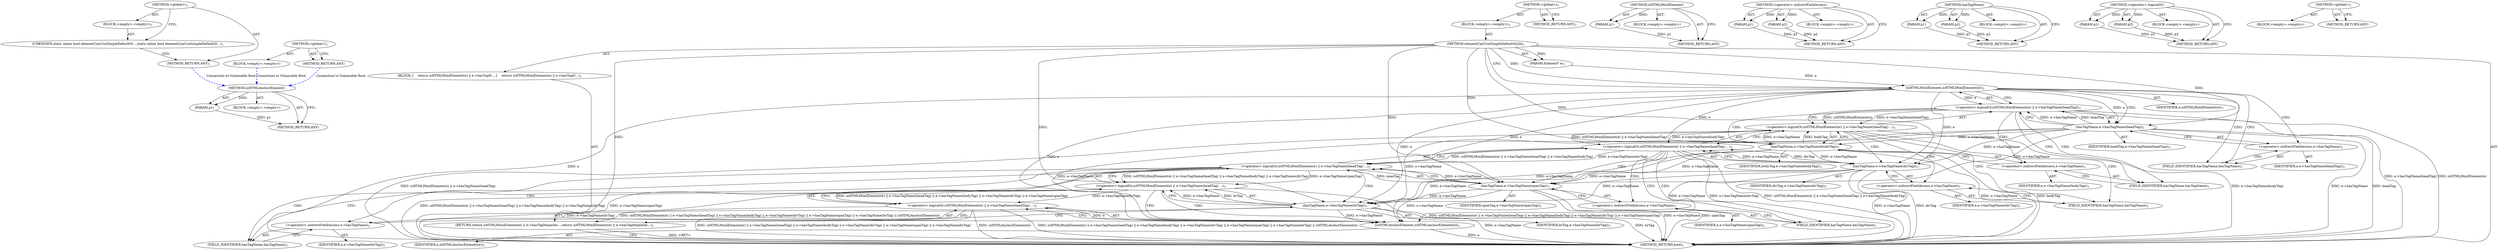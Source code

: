 digraph "&lt;global&gt;" {
vulnerable_85 [label=<(METHOD,isHTMLAnchorElement)>];
vulnerable_86 [label=<(PARAM,p1)>];
vulnerable_87 [label=<(BLOCK,&lt;empty&gt;,&lt;empty&gt;)>];
vulnerable_88 [label=<(METHOD_RETURN,ANY)>];
vulnerable_6 [label=<(METHOD,&lt;global&gt;)<SUB>1</SUB>>];
vulnerable_7 [label=<(BLOCK,&lt;empty&gt;,&lt;empty&gt;)<SUB>1</SUB>>];
vulnerable_8 [label=<(METHOD,elementCanUseSimpleDefaultStyle)<SUB>1</SUB>>];
vulnerable_9 [label=<(PARAM,Element* e)<SUB>1</SUB>>];
vulnerable_10 [label=<(BLOCK,{
    return isHTMLHtmlElement(e) || e-&gt;hasTagN...,{
    return isHTMLHtmlElement(e) || e-&gt;hasTagN...)<SUB>2</SUB>>];
vulnerable_11 [label=<(RETURN,return isHTMLHtmlElement(e) || e-&gt;hasTagName(he...,return isHTMLHtmlElement(e) || e-&gt;hasTagName(he...)<SUB>3</SUB>>];
vulnerable_12 [label=<(&lt;operator&gt;.logicalOr,isHTMLHtmlElement(e) || e-&gt;hasTagName(headTag) ...)<SUB>3</SUB>>];
vulnerable_13 [label=<(&lt;operator&gt;.logicalOr,isHTMLHtmlElement(e) || e-&gt;hasTagName(headTag) ...)<SUB>3</SUB>>];
vulnerable_14 [label=<(&lt;operator&gt;.logicalOr,isHTMLHtmlElement(e) || e-&gt;hasTagName(headTag) ...)<SUB>3</SUB>>];
vulnerable_15 [label=<(&lt;operator&gt;.logicalOr,isHTMLHtmlElement(e) || e-&gt;hasTagName(headTag) ...)<SUB>3</SUB>>];
vulnerable_16 [label=<(&lt;operator&gt;.logicalOr,isHTMLHtmlElement(e) || e-&gt;hasTagName(headTag) ...)<SUB>3</SUB>>];
vulnerable_17 [label=<(&lt;operator&gt;.logicalOr,isHTMLHtmlElement(e) || e-&gt;hasTagName(headTag))<SUB>3</SUB>>];
vulnerable_18 [label=<(isHTMLHtmlElement,isHTMLHtmlElement(e))<SUB>3</SUB>>];
vulnerable_19 [label=<(IDENTIFIER,e,isHTMLHtmlElement(e))<SUB>3</SUB>>];
vulnerable_20 [label=<(hasTagName,e-&gt;hasTagName(headTag))<SUB>3</SUB>>];
vulnerable_21 [label=<(&lt;operator&gt;.indirectFieldAccess,e-&gt;hasTagName)<SUB>3</SUB>>];
vulnerable_22 [label=<(IDENTIFIER,e,e-&gt;hasTagName(headTag))<SUB>3</SUB>>];
vulnerable_23 [label=<(FIELD_IDENTIFIER,hasTagName,hasTagName)<SUB>3</SUB>>];
vulnerable_24 [label=<(IDENTIFIER,headTag,e-&gt;hasTagName(headTag))<SUB>3</SUB>>];
vulnerable_25 [label=<(hasTagName,e-&gt;hasTagName(bodyTag))<SUB>3</SUB>>];
vulnerable_26 [label=<(&lt;operator&gt;.indirectFieldAccess,e-&gt;hasTagName)<SUB>3</SUB>>];
vulnerable_27 [label=<(IDENTIFIER,e,e-&gt;hasTagName(bodyTag))<SUB>3</SUB>>];
vulnerable_28 [label=<(FIELD_IDENTIFIER,hasTagName,hasTagName)<SUB>3</SUB>>];
vulnerable_29 [label=<(IDENTIFIER,bodyTag,e-&gt;hasTagName(bodyTag))<SUB>3</SUB>>];
vulnerable_30 [label=<(hasTagName,e-&gt;hasTagName(divTag))<SUB>3</SUB>>];
vulnerable_31 [label=<(&lt;operator&gt;.indirectFieldAccess,e-&gt;hasTagName)<SUB>3</SUB>>];
vulnerable_32 [label=<(IDENTIFIER,e,e-&gt;hasTagName(divTag))<SUB>3</SUB>>];
vulnerable_33 [label=<(FIELD_IDENTIFIER,hasTagName,hasTagName)<SUB>3</SUB>>];
vulnerable_34 [label=<(IDENTIFIER,divTag,e-&gt;hasTagName(divTag))<SUB>3</SUB>>];
vulnerable_35 [label=<(hasTagName,e-&gt;hasTagName(spanTag))<SUB>3</SUB>>];
vulnerable_36 [label=<(&lt;operator&gt;.indirectFieldAccess,e-&gt;hasTagName)<SUB>3</SUB>>];
vulnerable_37 [label=<(IDENTIFIER,e,e-&gt;hasTagName(spanTag))<SUB>3</SUB>>];
vulnerable_38 [label=<(FIELD_IDENTIFIER,hasTagName,hasTagName)<SUB>3</SUB>>];
vulnerable_39 [label=<(IDENTIFIER,spanTag,e-&gt;hasTagName(spanTag))<SUB>3</SUB>>];
vulnerable_40 [label=<(hasTagName,e-&gt;hasTagName(brTag))<SUB>3</SUB>>];
vulnerable_41 [label=<(&lt;operator&gt;.indirectFieldAccess,e-&gt;hasTagName)<SUB>3</SUB>>];
vulnerable_42 [label=<(IDENTIFIER,e,e-&gt;hasTagName(brTag))<SUB>3</SUB>>];
vulnerable_43 [label=<(FIELD_IDENTIFIER,hasTagName,hasTagName)<SUB>3</SUB>>];
vulnerable_44 [label=<(IDENTIFIER,brTag,e-&gt;hasTagName(brTag))<SUB>3</SUB>>];
vulnerable_45 [label=<(isHTMLAnchorElement,isHTMLAnchorElement(e))<SUB>3</SUB>>];
vulnerable_46 [label=<(IDENTIFIER,e,isHTMLAnchorElement(e))<SUB>3</SUB>>];
vulnerable_47 [label=<(METHOD_RETURN,bool)<SUB>1</SUB>>];
vulnerable_49 [label=<(METHOD_RETURN,ANY)<SUB>1</SUB>>];
vulnerable_71 [label=<(METHOD,isHTMLHtmlElement)>];
vulnerable_72 [label=<(PARAM,p1)>];
vulnerable_73 [label=<(BLOCK,&lt;empty&gt;,&lt;empty&gt;)>];
vulnerable_74 [label=<(METHOD_RETURN,ANY)>];
vulnerable_80 [label=<(METHOD,&lt;operator&gt;.indirectFieldAccess)>];
vulnerable_81 [label=<(PARAM,p1)>];
vulnerable_82 [label=<(PARAM,p2)>];
vulnerable_83 [label=<(BLOCK,&lt;empty&gt;,&lt;empty&gt;)>];
vulnerable_84 [label=<(METHOD_RETURN,ANY)>];
vulnerable_75 [label=<(METHOD,hasTagName)>];
vulnerable_76 [label=<(PARAM,p1)>];
vulnerable_77 [label=<(PARAM,p2)>];
vulnerable_78 [label=<(BLOCK,&lt;empty&gt;,&lt;empty&gt;)>];
vulnerable_79 [label=<(METHOD_RETURN,ANY)>];
vulnerable_66 [label=<(METHOD,&lt;operator&gt;.logicalOr)>];
vulnerable_67 [label=<(PARAM,p1)>];
vulnerable_68 [label=<(PARAM,p2)>];
vulnerable_69 [label=<(BLOCK,&lt;empty&gt;,&lt;empty&gt;)>];
vulnerable_70 [label=<(METHOD_RETURN,ANY)>];
vulnerable_60 [label=<(METHOD,&lt;global&gt;)<SUB>1</SUB>>];
vulnerable_61 [label=<(BLOCK,&lt;empty&gt;,&lt;empty&gt;)>];
vulnerable_62 [label=<(METHOD_RETURN,ANY)>];
fixed_6 [label=<(METHOD,&lt;global&gt;)<SUB>1</SUB>>];
fixed_7 [label=<(BLOCK,&lt;empty&gt;,&lt;empty&gt;)<SUB>1</SUB>>];
fixed_8 [label=<(UNKNOWN,static inline bool elementCanUseSimpleDefaultSt...,static inline bool elementCanUseSimpleDefaultSt...)<SUB>1</SUB>>];
fixed_9 [label=<(METHOD_RETURN,ANY)<SUB>1</SUB>>];
fixed_14 [label=<(METHOD,&lt;global&gt;)<SUB>1</SUB>>];
fixed_15 [label=<(BLOCK,&lt;empty&gt;,&lt;empty&gt;)>];
fixed_16 [label=<(METHOD_RETURN,ANY)>];
vulnerable_85 -> vulnerable_86  [key=0, label="AST: "];
vulnerable_85 -> vulnerable_86  [key=1, label="DDG: "];
vulnerable_85 -> vulnerable_87  [key=0, label="AST: "];
vulnerable_85 -> vulnerable_88  [key=0, label="AST: "];
vulnerable_85 -> vulnerable_88  [key=1, label="CFG: "];
vulnerable_86 -> vulnerable_88  [key=0, label="DDG: p1"];
vulnerable_6 -> vulnerable_7  [key=0, label="AST: "];
vulnerable_6 -> vulnerable_49  [key=0, label="AST: "];
vulnerable_6 -> vulnerable_49  [key=1, label="CFG: "];
vulnerable_7 -> vulnerable_8  [key=0, label="AST: "];
vulnerable_8 -> vulnerable_9  [key=0, label="AST: "];
vulnerable_8 -> vulnerable_9  [key=1, label="DDG: "];
vulnerable_8 -> vulnerable_10  [key=0, label="AST: "];
vulnerable_8 -> vulnerable_47  [key=0, label="AST: "];
vulnerable_8 -> vulnerable_18  [key=0, label="CFG: "];
vulnerable_8 -> vulnerable_18  [key=1, label="DDG: "];
vulnerable_8 -> vulnerable_45  [key=0, label="DDG: "];
vulnerable_8 -> vulnerable_40  [key=0, label="DDG: "];
vulnerable_8 -> vulnerable_35  [key=0, label="DDG: "];
vulnerable_8 -> vulnerable_30  [key=0, label="DDG: "];
vulnerable_8 -> vulnerable_25  [key=0, label="DDG: "];
vulnerable_8 -> vulnerable_20  [key=0, label="DDG: "];
vulnerable_9 -> vulnerable_18  [key=0, label="DDG: e"];
vulnerable_10 -> vulnerable_11  [key=0, label="AST: "];
vulnerable_11 -> vulnerable_12  [key=0, label="AST: "];
vulnerable_11 -> vulnerable_47  [key=0, label="CFG: "];
vulnerable_11 -> vulnerable_47  [key=1, label="DDG: &lt;RET&gt;"];
vulnerable_12 -> vulnerable_13  [key=0, label="AST: "];
vulnerable_12 -> vulnerable_45  [key=0, label="AST: "];
vulnerable_12 -> vulnerable_11  [key=0, label="CFG: "];
vulnerable_12 -> vulnerable_11  [key=1, label="DDG: isHTMLHtmlElement(e) || e-&gt;hasTagName(headTag) || e-&gt;hasTagName(bodyTag) || e-&gt;hasTagName(divTag) || e-&gt;hasTagName(spanTag) || e-&gt;hasTagName(brTag) || isHTMLAnchorElement(e)"];
vulnerable_12 -> vulnerable_47  [key=0, label="DDG: isHTMLHtmlElement(e) || e-&gt;hasTagName(headTag) || e-&gt;hasTagName(bodyTag) || e-&gt;hasTagName(divTag) || e-&gt;hasTagName(spanTag) || e-&gt;hasTagName(brTag)"];
vulnerable_12 -> vulnerable_47  [key=1, label="DDG: isHTMLAnchorElement(e)"];
vulnerable_12 -> vulnerable_47  [key=2, label="DDG: isHTMLHtmlElement(e) || e-&gt;hasTagName(headTag) || e-&gt;hasTagName(bodyTag) || e-&gt;hasTagName(divTag) || e-&gt;hasTagName(spanTag) || e-&gt;hasTagName(brTag) || isHTMLAnchorElement(e)"];
vulnerable_13 -> vulnerable_14  [key=0, label="AST: "];
vulnerable_13 -> vulnerable_40  [key=0, label="AST: "];
vulnerable_13 -> vulnerable_12  [key=0, label="CFG: "];
vulnerable_13 -> vulnerable_12  [key=1, label="DDG: isHTMLHtmlElement(e) || e-&gt;hasTagName(headTag) || e-&gt;hasTagName(bodyTag) || e-&gt;hasTagName(divTag) || e-&gt;hasTagName(spanTag)"];
vulnerable_13 -> vulnerable_12  [key=2, label="DDG: e-&gt;hasTagName(brTag)"];
vulnerable_13 -> vulnerable_45  [key=0, label="CFG: "];
vulnerable_13 -> vulnerable_45  [key=1, label="CDG: "];
vulnerable_13 -> vulnerable_47  [key=0, label="DDG: isHTMLHtmlElement(e) || e-&gt;hasTagName(headTag) || e-&gt;hasTagName(bodyTag) || e-&gt;hasTagName(divTag) || e-&gt;hasTagName(spanTag)"];
vulnerable_13 -> vulnerable_47  [key=1, label="DDG: e-&gt;hasTagName(brTag)"];
vulnerable_14 -> vulnerable_15  [key=0, label="AST: "];
vulnerable_14 -> vulnerable_35  [key=0, label="AST: "];
vulnerable_14 -> vulnerable_13  [key=0, label="CFG: "];
vulnerable_14 -> vulnerable_13  [key=1, label="DDG: isHTMLHtmlElement(e) || e-&gt;hasTagName(headTag) || e-&gt;hasTagName(bodyTag) || e-&gt;hasTagName(divTag)"];
vulnerable_14 -> vulnerable_13  [key=2, label="DDG: e-&gt;hasTagName(spanTag)"];
vulnerable_14 -> vulnerable_43  [key=0, label="CFG: "];
vulnerable_14 -> vulnerable_43  [key=1, label="CDG: "];
vulnerable_14 -> vulnerable_47  [key=0, label="DDG: isHTMLHtmlElement(e) || e-&gt;hasTagName(headTag) || e-&gt;hasTagName(bodyTag) || e-&gt;hasTagName(divTag)"];
vulnerable_14 -> vulnerable_47  [key=1, label="DDG: e-&gt;hasTagName(spanTag)"];
vulnerable_14 -> vulnerable_41  [key=0, label="CDG: "];
vulnerable_14 -> vulnerable_40  [key=0, label="CDG: "];
vulnerable_15 -> vulnerable_16  [key=0, label="AST: "];
vulnerable_15 -> vulnerable_30  [key=0, label="AST: "];
vulnerable_15 -> vulnerable_14  [key=0, label="CFG: "];
vulnerable_15 -> vulnerable_14  [key=1, label="DDG: isHTMLHtmlElement(e) || e-&gt;hasTagName(headTag) || e-&gt;hasTagName(bodyTag)"];
vulnerable_15 -> vulnerable_14  [key=2, label="DDG: e-&gt;hasTagName(divTag)"];
vulnerable_15 -> vulnerable_38  [key=0, label="CFG: "];
vulnerable_15 -> vulnerable_38  [key=1, label="CDG: "];
vulnerable_15 -> vulnerable_47  [key=0, label="DDG: isHTMLHtmlElement(e) || e-&gt;hasTagName(headTag) || e-&gt;hasTagName(bodyTag)"];
vulnerable_15 -> vulnerable_47  [key=1, label="DDG: e-&gt;hasTagName(divTag)"];
vulnerable_15 -> vulnerable_36  [key=0, label="CDG: "];
vulnerable_15 -> vulnerable_35  [key=0, label="CDG: "];
vulnerable_16 -> vulnerable_17  [key=0, label="AST: "];
vulnerable_16 -> vulnerable_25  [key=0, label="AST: "];
vulnerable_16 -> vulnerable_15  [key=0, label="CFG: "];
vulnerable_16 -> vulnerable_15  [key=1, label="DDG: isHTMLHtmlElement(e) || e-&gt;hasTagName(headTag)"];
vulnerable_16 -> vulnerable_15  [key=2, label="DDG: e-&gt;hasTagName(bodyTag)"];
vulnerable_16 -> vulnerable_33  [key=0, label="CFG: "];
vulnerable_16 -> vulnerable_33  [key=1, label="CDG: "];
vulnerable_16 -> vulnerable_47  [key=0, label="DDG: isHTMLHtmlElement(e) || e-&gt;hasTagName(headTag)"];
vulnerable_16 -> vulnerable_47  [key=1, label="DDG: e-&gt;hasTagName(bodyTag)"];
vulnerable_16 -> vulnerable_30  [key=0, label="CDG: "];
vulnerable_16 -> vulnerable_31  [key=0, label="CDG: "];
vulnerable_17 -> vulnerable_18  [key=0, label="AST: "];
vulnerable_17 -> vulnerable_20  [key=0, label="AST: "];
vulnerable_17 -> vulnerable_16  [key=0, label="CFG: "];
vulnerable_17 -> vulnerable_16  [key=1, label="DDG: isHTMLHtmlElement(e)"];
vulnerable_17 -> vulnerable_16  [key=2, label="DDG: e-&gt;hasTagName(headTag)"];
vulnerable_17 -> vulnerable_28  [key=0, label="CFG: "];
vulnerable_17 -> vulnerable_28  [key=1, label="CDG: "];
vulnerable_17 -> vulnerable_47  [key=0, label="DDG: isHTMLHtmlElement(e)"];
vulnerable_17 -> vulnerable_47  [key=1, label="DDG: e-&gt;hasTagName(headTag)"];
vulnerable_17 -> vulnerable_26  [key=0, label="CDG: "];
vulnerable_17 -> vulnerable_25  [key=0, label="CDG: "];
vulnerable_18 -> vulnerable_19  [key=0, label="AST: "];
vulnerable_18 -> vulnerable_17  [key=0, label="CFG: "];
vulnerable_18 -> vulnerable_17  [key=1, label="DDG: e"];
vulnerable_18 -> vulnerable_23  [key=0, label="CFG: "];
vulnerable_18 -> vulnerable_23  [key=1, label="CDG: "];
vulnerable_18 -> vulnerable_47  [key=0, label="DDG: e"];
vulnerable_18 -> vulnerable_45  [key=0, label="DDG: e"];
vulnerable_18 -> vulnerable_40  [key=0, label="DDG: e"];
vulnerable_18 -> vulnerable_35  [key=0, label="DDG: e"];
vulnerable_18 -> vulnerable_30  [key=0, label="DDG: e"];
vulnerable_18 -> vulnerable_25  [key=0, label="DDG: e"];
vulnerable_18 -> vulnerable_20  [key=0, label="DDG: e"];
vulnerable_18 -> vulnerable_20  [key=1, label="CDG: "];
vulnerable_18 -> vulnerable_21  [key=0, label="CDG: "];
vulnerable_20 -> vulnerable_21  [key=0, label="AST: "];
vulnerable_20 -> vulnerable_24  [key=0, label="AST: "];
vulnerable_20 -> vulnerable_17  [key=0, label="CFG: "];
vulnerable_20 -> vulnerable_17  [key=1, label="DDG: e-&gt;hasTagName"];
vulnerable_20 -> vulnerable_17  [key=2, label="DDG: headTag"];
vulnerable_20 -> vulnerable_47  [key=0, label="DDG: e-&gt;hasTagName"];
vulnerable_20 -> vulnerable_47  [key=1, label="DDG: headTag"];
vulnerable_20 -> vulnerable_45  [key=0, label="DDG: e-&gt;hasTagName"];
vulnerable_20 -> vulnerable_40  [key=0, label="DDG: e-&gt;hasTagName"];
vulnerable_20 -> vulnerable_35  [key=0, label="DDG: e-&gt;hasTagName"];
vulnerable_20 -> vulnerable_30  [key=0, label="DDG: e-&gt;hasTagName"];
vulnerable_20 -> vulnerable_25  [key=0, label="DDG: e-&gt;hasTagName"];
vulnerable_21 -> vulnerable_22  [key=0, label="AST: "];
vulnerable_21 -> vulnerable_23  [key=0, label="AST: "];
vulnerable_21 -> vulnerable_20  [key=0, label="CFG: "];
vulnerable_23 -> vulnerable_21  [key=0, label="CFG: "];
vulnerable_25 -> vulnerable_26  [key=0, label="AST: "];
vulnerable_25 -> vulnerable_29  [key=0, label="AST: "];
vulnerable_25 -> vulnerable_16  [key=0, label="CFG: "];
vulnerable_25 -> vulnerable_16  [key=1, label="DDG: e-&gt;hasTagName"];
vulnerable_25 -> vulnerable_16  [key=2, label="DDG: bodyTag"];
vulnerable_25 -> vulnerable_47  [key=0, label="DDG: e-&gt;hasTagName"];
vulnerable_25 -> vulnerable_47  [key=1, label="DDG: bodyTag"];
vulnerable_25 -> vulnerable_45  [key=0, label="DDG: e-&gt;hasTagName"];
vulnerable_25 -> vulnerable_40  [key=0, label="DDG: e-&gt;hasTagName"];
vulnerable_25 -> vulnerable_35  [key=0, label="DDG: e-&gt;hasTagName"];
vulnerable_25 -> vulnerable_30  [key=0, label="DDG: e-&gt;hasTagName"];
vulnerable_26 -> vulnerable_27  [key=0, label="AST: "];
vulnerable_26 -> vulnerable_28  [key=0, label="AST: "];
vulnerable_26 -> vulnerable_25  [key=0, label="CFG: "];
vulnerable_28 -> vulnerable_26  [key=0, label="CFG: "];
vulnerable_30 -> vulnerable_31  [key=0, label="AST: "];
vulnerable_30 -> vulnerable_34  [key=0, label="AST: "];
vulnerable_30 -> vulnerable_15  [key=0, label="CFG: "];
vulnerable_30 -> vulnerable_15  [key=1, label="DDG: e-&gt;hasTagName"];
vulnerable_30 -> vulnerable_15  [key=2, label="DDG: divTag"];
vulnerable_30 -> vulnerable_47  [key=0, label="DDG: e-&gt;hasTagName"];
vulnerable_30 -> vulnerable_47  [key=1, label="DDG: divTag"];
vulnerable_30 -> vulnerable_45  [key=0, label="DDG: e-&gt;hasTagName"];
vulnerable_30 -> vulnerable_40  [key=0, label="DDG: e-&gt;hasTagName"];
vulnerable_30 -> vulnerable_35  [key=0, label="DDG: e-&gt;hasTagName"];
vulnerable_31 -> vulnerable_32  [key=0, label="AST: "];
vulnerable_31 -> vulnerable_33  [key=0, label="AST: "];
vulnerable_31 -> vulnerable_30  [key=0, label="CFG: "];
vulnerable_33 -> vulnerable_31  [key=0, label="CFG: "];
vulnerable_35 -> vulnerable_36  [key=0, label="AST: "];
vulnerable_35 -> vulnerable_39  [key=0, label="AST: "];
vulnerable_35 -> vulnerable_14  [key=0, label="CFG: "];
vulnerable_35 -> vulnerable_14  [key=1, label="DDG: e-&gt;hasTagName"];
vulnerable_35 -> vulnerable_14  [key=2, label="DDG: spanTag"];
vulnerable_35 -> vulnerable_47  [key=0, label="DDG: e-&gt;hasTagName"];
vulnerable_35 -> vulnerable_47  [key=1, label="DDG: spanTag"];
vulnerable_35 -> vulnerable_45  [key=0, label="DDG: e-&gt;hasTagName"];
vulnerable_35 -> vulnerable_40  [key=0, label="DDG: e-&gt;hasTagName"];
vulnerable_36 -> vulnerable_37  [key=0, label="AST: "];
vulnerable_36 -> vulnerable_38  [key=0, label="AST: "];
vulnerable_36 -> vulnerable_35  [key=0, label="CFG: "];
vulnerable_38 -> vulnerable_36  [key=0, label="CFG: "];
vulnerable_40 -> vulnerable_41  [key=0, label="AST: "];
vulnerable_40 -> vulnerable_44  [key=0, label="AST: "];
vulnerable_40 -> vulnerable_13  [key=0, label="CFG: "];
vulnerable_40 -> vulnerable_13  [key=1, label="DDG: e-&gt;hasTagName"];
vulnerable_40 -> vulnerable_13  [key=2, label="DDG: brTag"];
vulnerable_40 -> vulnerable_47  [key=0, label="DDG: e-&gt;hasTagName"];
vulnerable_40 -> vulnerable_47  [key=1, label="DDG: brTag"];
vulnerable_40 -> vulnerable_45  [key=0, label="DDG: e-&gt;hasTagName"];
vulnerable_41 -> vulnerable_42  [key=0, label="AST: "];
vulnerable_41 -> vulnerable_43  [key=0, label="AST: "];
vulnerable_41 -> vulnerable_40  [key=0, label="CFG: "];
vulnerable_43 -> vulnerable_41  [key=0, label="CFG: "];
vulnerable_45 -> vulnerable_46  [key=0, label="AST: "];
vulnerable_45 -> vulnerable_12  [key=0, label="CFG: "];
vulnerable_45 -> vulnerable_12  [key=1, label="DDG: e"];
vulnerable_45 -> vulnerable_47  [key=0, label="DDG: e"];
vulnerable_71 -> vulnerable_72  [key=0, label="AST: "];
vulnerable_71 -> vulnerable_72  [key=1, label="DDG: "];
vulnerable_71 -> vulnerable_73  [key=0, label="AST: "];
vulnerable_71 -> vulnerable_74  [key=0, label="AST: "];
vulnerable_71 -> vulnerable_74  [key=1, label="CFG: "];
vulnerable_72 -> vulnerable_74  [key=0, label="DDG: p1"];
vulnerable_80 -> vulnerable_81  [key=0, label="AST: "];
vulnerable_80 -> vulnerable_81  [key=1, label="DDG: "];
vulnerable_80 -> vulnerable_83  [key=0, label="AST: "];
vulnerable_80 -> vulnerable_82  [key=0, label="AST: "];
vulnerable_80 -> vulnerable_82  [key=1, label="DDG: "];
vulnerable_80 -> vulnerable_84  [key=0, label="AST: "];
vulnerable_80 -> vulnerable_84  [key=1, label="CFG: "];
vulnerable_81 -> vulnerable_84  [key=0, label="DDG: p1"];
vulnerable_82 -> vulnerable_84  [key=0, label="DDG: p2"];
vulnerable_75 -> vulnerable_76  [key=0, label="AST: "];
vulnerable_75 -> vulnerable_76  [key=1, label="DDG: "];
vulnerable_75 -> vulnerable_78  [key=0, label="AST: "];
vulnerable_75 -> vulnerable_77  [key=0, label="AST: "];
vulnerable_75 -> vulnerable_77  [key=1, label="DDG: "];
vulnerable_75 -> vulnerable_79  [key=0, label="AST: "];
vulnerable_75 -> vulnerable_79  [key=1, label="CFG: "];
vulnerable_76 -> vulnerable_79  [key=0, label="DDG: p1"];
vulnerable_77 -> vulnerable_79  [key=0, label="DDG: p2"];
vulnerable_66 -> vulnerable_67  [key=0, label="AST: "];
vulnerable_66 -> vulnerable_67  [key=1, label="DDG: "];
vulnerable_66 -> vulnerable_69  [key=0, label="AST: "];
vulnerable_66 -> vulnerable_68  [key=0, label="AST: "];
vulnerable_66 -> vulnerable_68  [key=1, label="DDG: "];
vulnerable_66 -> vulnerable_70  [key=0, label="AST: "];
vulnerable_66 -> vulnerable_70  [key=1, label="CFG: "];
vulnerable_67 -> vulnerable_70  [key=0, label="DDG: p1"];
vulnerable_68 -> vulnerable_70  [key=0, label="DDG: p2"];
vulnerable_60 -> vulnerable_61  [key=0, label="AST: "];
vulnerable_60 -> vulnerable_62  [key=0, label="AST: "];
vulnerable_60 -> vulnerable_62  [key=1, label="CFG: "];
fixed_6 -> fixed_7  [key=0, label="AST: "];
fixed_6 -> fixed_9  [key=0, label="AST: "];
fixed_6 -> fixed_8  [key=0, label="CFG: "];
fixed_7 -> fixed_8  [key=0, label="AST: "];
fixed_8 -> fixed_9  [key=0, label="CFG: "];
fixed_9 -> vulnerable_85  [color=blue, key=0, label="Connection to Vulnerable Root", penwidth="2.0", style=dashed];
fixed_14 -> fixed_15  [key=0, label="AST: "];
fixed_14 -> fixed_16  [key=0, label="AST: "];
fixed_14 -> fixed_16  [key=1, label="CFG: "];
fixed_15 -> vulnerable_85  [color=blue, key=0, label="Connection to Vulnerable Root", penwidth="2.0", style=dashed];
fixed_16 -> vulnerable_85  [color=blue, key=0, label="Connection to Vulnerable Root", penwidth="2.0", style=dashed];
}
